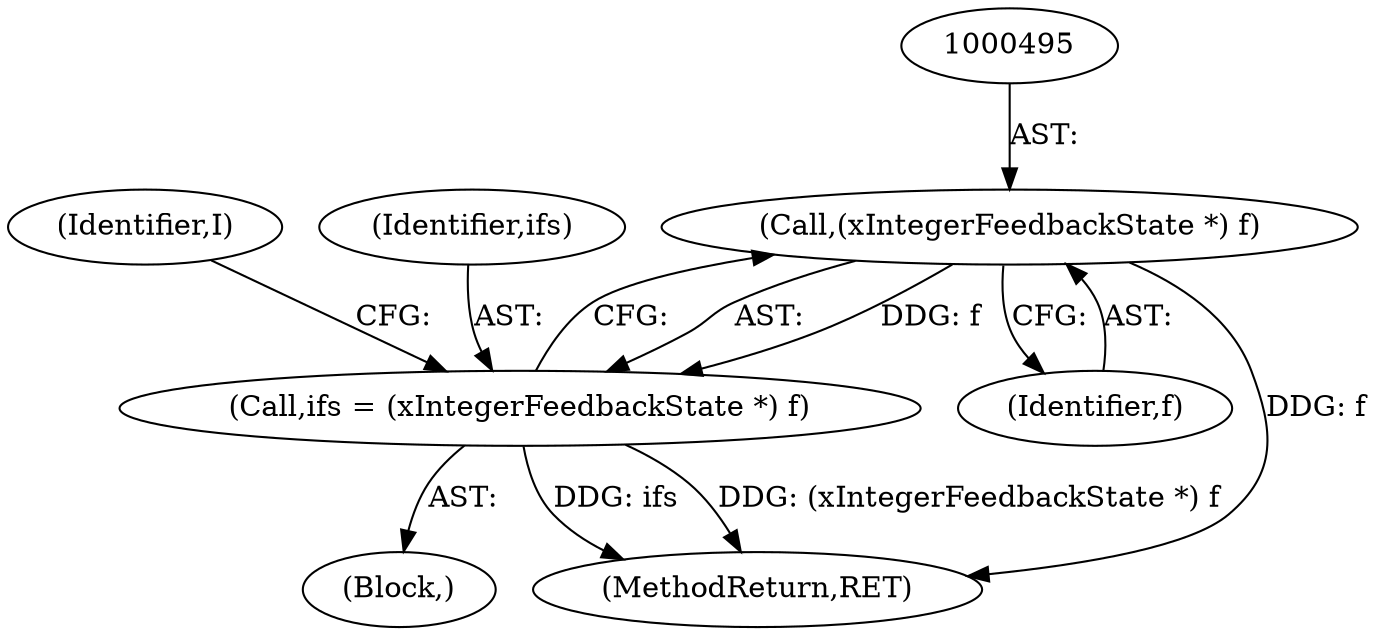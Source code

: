 digraph "0_libXi_19a9cd607de73947fcfb104682f203ffe4e1f4e5_1@pointer" {
"1000494" [label="(Call,(xIntegerFeedbackState *) f)"];
"1000492" [label="(Call,ifs = (xIntegerFeedbackState *) f)"];
"1000498" [label="(Identifier,I)"];
"1000496" [label="(Identifier,f)"];
"1000494" [label="(Call,(xIntegerFeedbackState *) f)"];
"1000493" [label="(Identifier,ifs)"];
"1000492" [label="(Call,ifs = (xIntegerFeedbackState *) f)"];
"1000737" [label="(MethodReturn,RET)"];
"1000489" [label="(Block,)"];
"1000494" -> "1000492"  [label="AST: "];
"1000494" -> "1000496"  [label="CFG: "];
"1000495" -> "1000494"  [label="AST: "];
"1000496" -> "1000494"  [label="AST: "];
"1000492" -> "1000494"  [label="CFG: "];
"1000494" -> "1000737"  [label="DDG: f"];
"1000494" -> "1000492"  [label="DDG: f"];
"1000492" -> "1000489"  [label="AST: "];
"1000493" -> "1000492"  [label="AST: "];
"1000498" -> "1000492"  [label="CFG: "];
"1000492" -> "1000737"  [label="DDG: (xIntegerFeedbackState *) f"];
"1000492" -> "1000737"  [label="DDG: ifs"];
}
